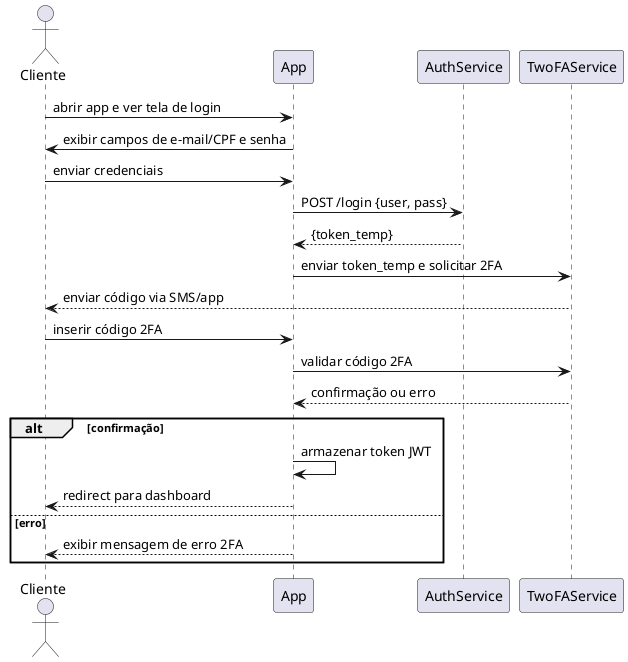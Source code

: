 @startuml Login
actor Cliente
participant App
participant AuthService
participant TwoFAService

Cliente -> App: abrir app e ver tela de login
App -> Cliente: exibir campos de e-mail/CPF e senha
Cliente -> App: enviar credenciais
App -> AuthService: POST /login {user, pass}
AuthService --> App: {token_temp}
App -> TwoFAService: enviar token_temp e solicitar 2FA
TwoFAService --> Cliente: enviar código via SMS/app
Cliente -> App: inserir código 2FA
App -> TwoFAService: validar código 2FA
TwoFAService --> App: confirmação ou erro
alt confirmação
  App -> App: armazenar token JWT
  App --> Cliente: redirect para dashboard
else erro
  App --> Cliente: exibir mensagem de erro 2FA
end
@enduml